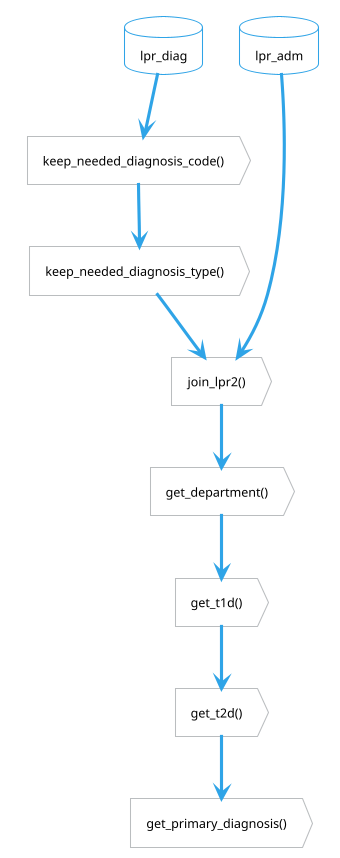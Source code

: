 @startuml create-lpr2
!theme cerulean-outline
<style>
action, card, database, rectangle {
    FontColor black
}
</style>

together {
    database lpr_diag
    database lpr_adm
}

action "keep_needed_diagnosis_code()" as code
action "keep_needed_diagnosis_type()" as type
action "join_lpr2()" as join
action "get_department()" as gd
action "get_t1d()" as t1d
action "get_t2d()" as t2d
action "get_primary_diagnosis()" as gpd

lpr_diag --> code 
code --> type
type --> join
lpr_adm --> join
join --> gd
gd --> t1d
t1d --> t2d
t2d --> gpd
}